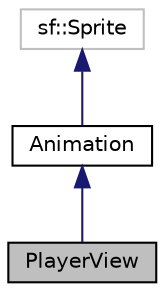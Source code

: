 digraph "PlayerView"
{
  edge [fontname="Helvetica",fontsize="10",labelfontname="Helvetica",labelfontsize="10"];
  node [fontname="Helvetica",fontsize="10",shape=record];
  Node1 [label="PlayerView",height=0.2,width=0.4,color="black", fillcolor="grey75", style="filled", fontcolor="black"];
  Node2 -> Node1 [dir="back",color="midnightblue",fontsize="10",style="solid",fontname="Helvetica"];
  Node2 [label="Animation",height=0.2,width=0.4,color="black", fillcolor="white", style="filled",URL="$class_animation.html",tooltip="Classe permettant de faire un sprite animé de plusieurs séquences. "];
  Node3 -> Node2 [dir="back",color="midnightblue",fontsize="10",style="solid",fontname="Helvetica"];
  Node3 [label="sf::Sprite",height=0.2,width=0.4,color="grey75", fillcolor="white", style="filled"];
}
